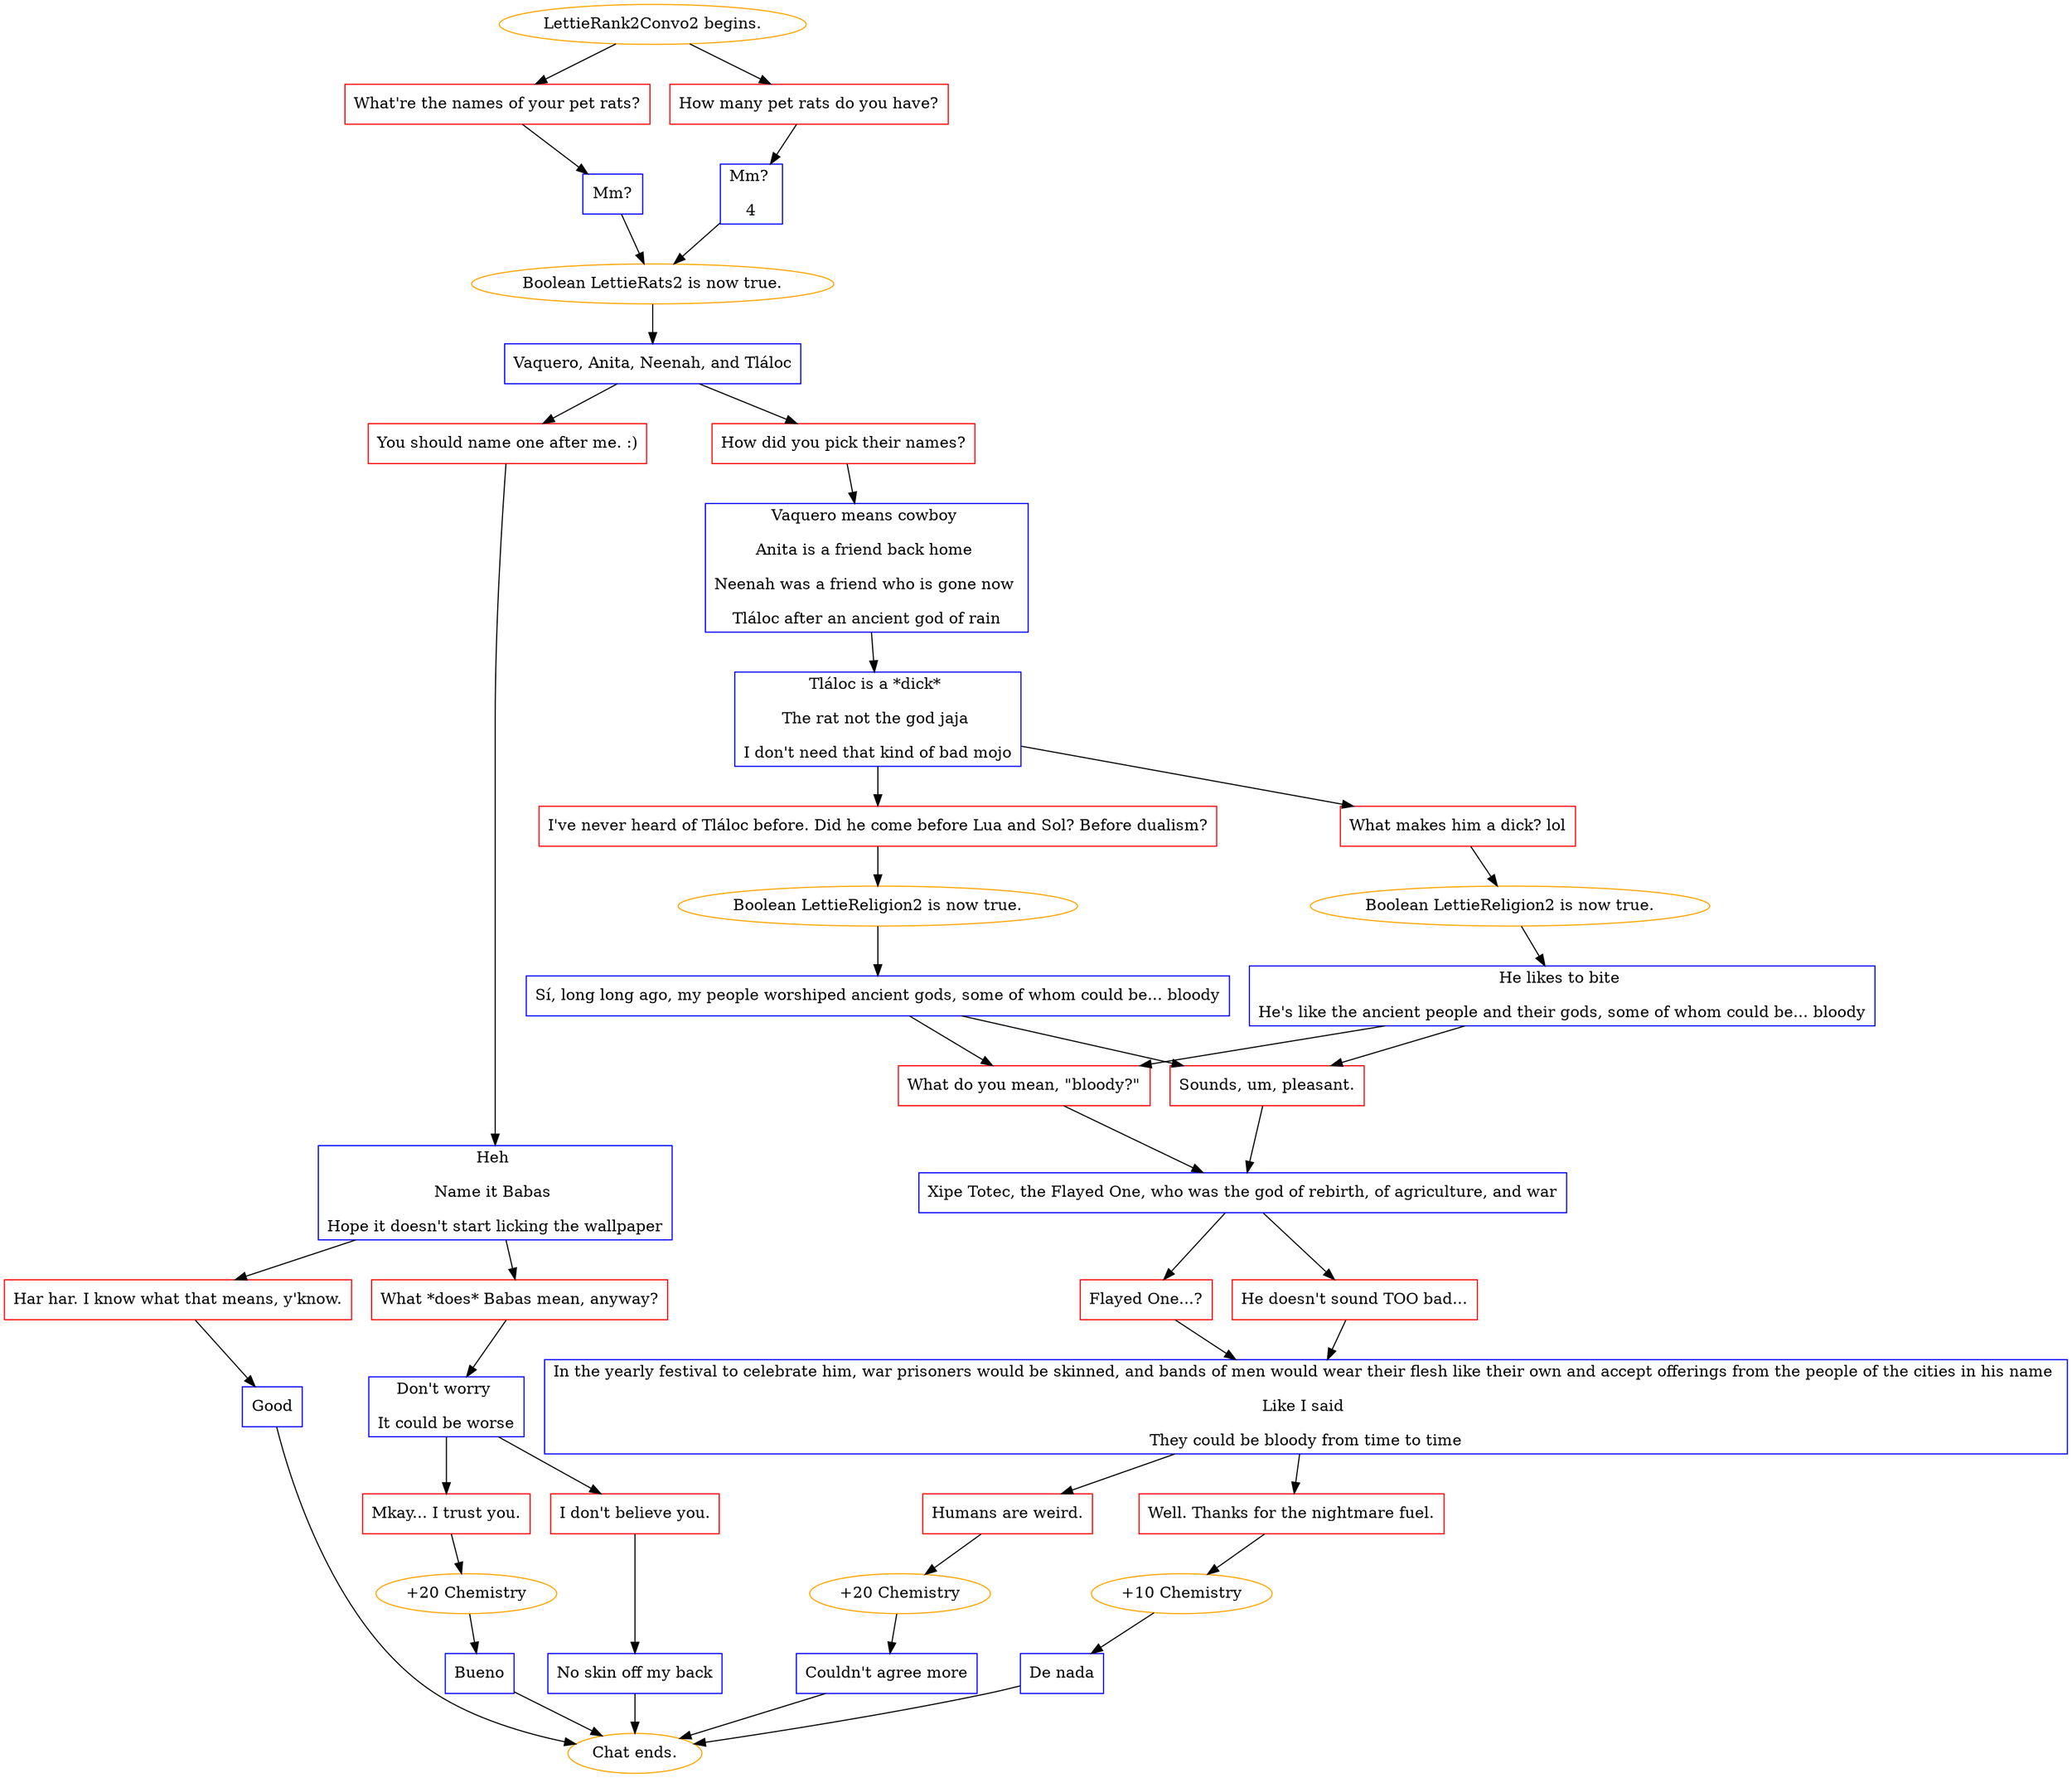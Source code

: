 digraph {
	"LettieRank2Convo2 begins." [color=orange];
		"LettieRank2Convo2 begins." -> 307;
		"LettieRank2Convo2 begins." -> 308;
	307 [label="What're the names of your pet rats?",shape=box,color=red];
		307 -> 309;
	308 [label="How many pet rats do you have?",shape=box,color=red];
		308 -> 310;
	309 [label="Mm?",shape=box,color=blue];
		309 -> "/EE/Types/Engine/SetBooleanDialogueNode:LettieRats2:312";
	310 [label="Mm? 
4",shape=box,color=blue];
		310 -> "/EE/Types/Engine/SetBooleanDialogueNode:LettieRats2:312";
	"/EE/Types/Engine/SetBooleanDialogueNode:LettieRats2:312" [label="Boolean LettieRats2 is now true.",color=orange];
		"/EE/Types/Engine/SetBooleanDialogueNode:LettieRats2:312" -> 312;
	312 [label="Vaquero, Anita, Neenah, and Tláloc",shape=box,color=blue];
		312 -> 313;
		312 -> 314;
	313 [label="How did you pick their names?",shape=box,color=red];
		313 -> 315;
	314 [label="You should name one after me. :)",shape=box,color=red];
		314 -> 316;
	315 [label="Vaquero means cowboy 
Anita is a friend back home 
Neenah was a friend who is gone now 
Tláloc after an ancient god of rain",shape=box,color=blue];
		315 -> 317;
	316 [label="Heh 
Name it Babas 
Hope it doesn't start licking the wallpaper",shape=box,color=blue];
		316 -> 318;
		316 -> 319;
	317 [label="Tláloc is a *dick* 
The rat not the god jaja 
I don't need that kind of bad mojo",shape=box,color=blue];
		317 -> 322;
		317 -> 323;
	318 [label="What *does* Babas mean, anyway?",shape=box,color=red];
		318 -> 324;
	319 [label="Har har. I know what that means, y'know.",shape=box,color=red];
		319 -> 320;
	322 [label="I've never heard of Tláloc before. Did he come before Lua and Sol? Before dualism?",shape=box,color=red];
		322 -> "/EE/Types/Engine/SetBooleanDialogueNode:LettieReligion2:328";
	323 [label="What makes him a dick? lol",shape=box,color=red];
		323 -> "/EE/Types/Engine/SetBooleanDialogueNode:LettieReligion2:329";
	324 [label="Don't worry 
It could be worse",shape=box,color=blue];
		324 -> 332;
		324 -> 333;
	320 [label="Good",shape=box,color=blue];
		320 -> "Chat ends.";
	"/EE/Types/Engine/SetBooleanDialogueNode:LettieReligion2:328" [label="Boolean LettieReligion2 is now true.",color=orange];
		"/EE/Types/Engine/SetBooleanDialogueNode:LettieReligion2:328" -> 328;
	"/EE/Types/Engine/SetBooleanDialogueNode:LettieReligion2:329" [label="Boolean LettieReligion2 is now true.",color=orange];
		"/EE/Types/Engine/SetBooleanDialogueNode:LettieReligion2:329" -> 329;
	332 [label="Mkay... I trust you.",shape=box,color=red];
		332 -> 335;
	333 [label="I don't believe you.",shape=box,color=red];
		333 -> 337;
	"Chat ends." [color=orange];
	328 [label="Sí, long long ago, my people worshiped ancient gods, some of whom could be... bloody",shape=box,color=blue];
		328 -> 330;
		328 -> 331;
	329 [label="He likes to bite 
He's like the ancient people and their gods, some of whom could be... bloody",shape=box,color=blue];
		329 -> 331;
		329 -> 330;
	335 [label="+20 Chemistry",color=orange];
		335 -> 334;
	337 [label="No skin off my back",shape=box,color=blue];
		337 -> "Chat ends.";
	330 [label="What do you mean, \"bloody?\"",shape=box,color=red];
		330 -> 339;
	331 [label="Sounds, um, pleasant.",shape=box,color=red];
		331 -> 339;
	334 [label="Bueno",shape=box,color=blue];
		334 -> "Chat ends.";
	339 [label="Xipe Totec, the Flayed One, who was the god of rebirth, of agriculture, and war",shape=box,color=blue];
		339 -> 340;
		339 -> 341;
	340 [label="Flayed One...?",shape=box,color=red];
		340 -> 342;
	341 [label="He doesn't sound TOO bad...",shape=box,color=red];
		341 -> 342;
	342 [label="In the yearly festival to celebrate him, war prisoners would be skinned, and bands of men would wear their flesh like their own and accept offerings from the people of the cities in his name 
Like I said 
They could be bloody from time to time",shape=box,color=blue];
		342 -> 343;
		342 -> 344;
	343 [label="Well. Thanks for the nightmare fuel.",shape=box,color=red];
		343 -> 347;
	344 [label="Humans are weird.",shape=box,color=red];
		344 -> 348;
	347 [label="+10 Chemistry",color=orange];
		347 -> 345;
	348 [label="+20 Chemistry",color=orange];
		348 -> 346;
	345 [label="De nada",shape=box,color=blue];
		345 -> "Chat ends.";
	346 [label="Couldn't agree more",shape=box,color=blue];
		346 -> "Chat ends.";
}